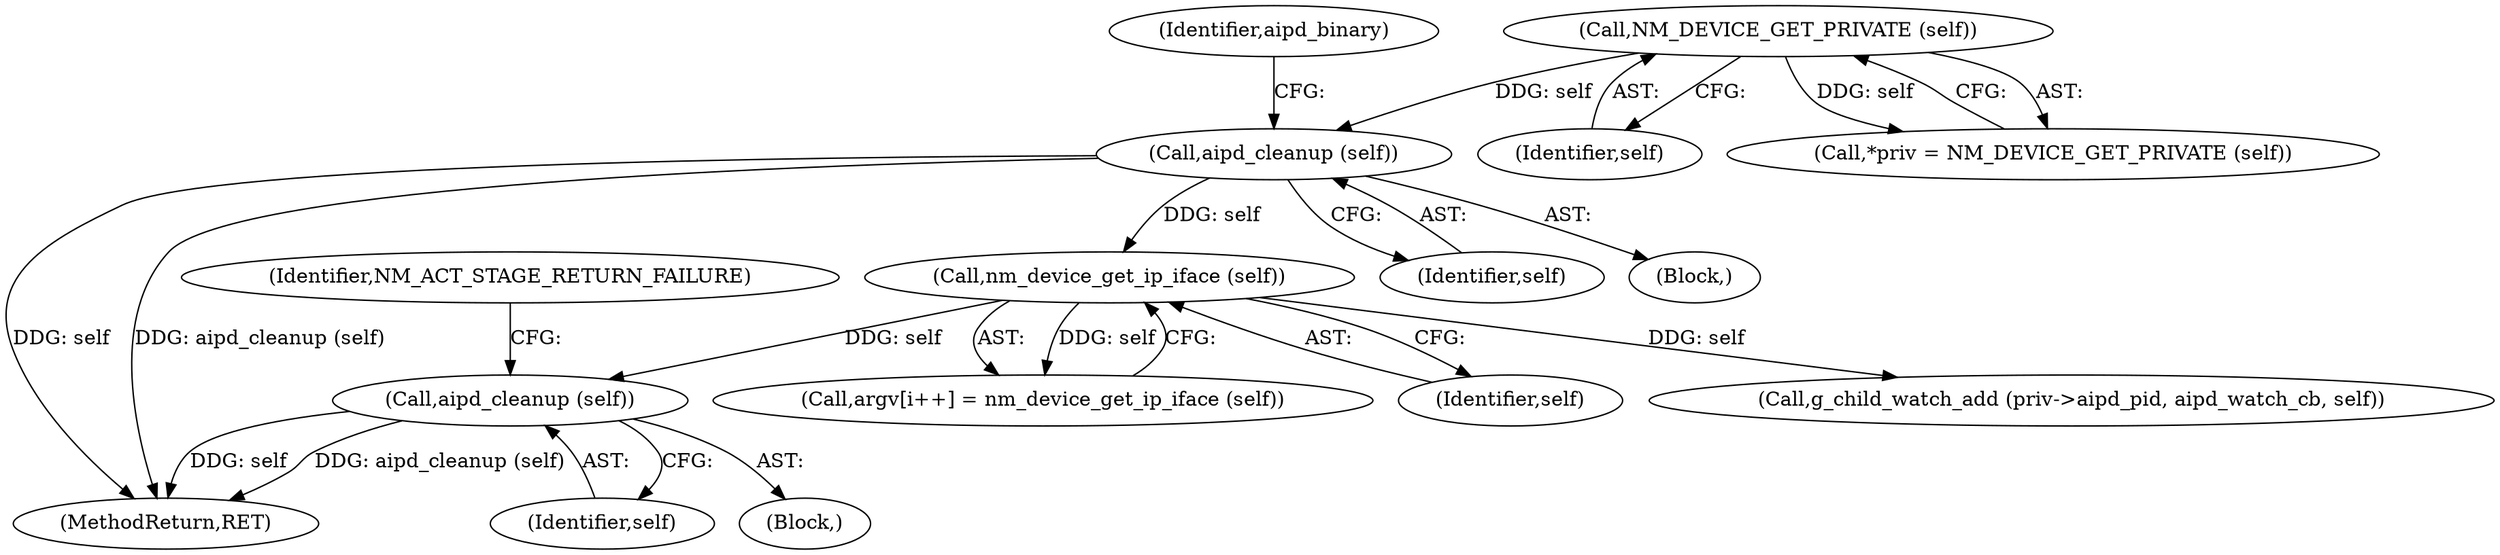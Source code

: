 digraph "0_NetworkManager_d5fc88e573fa58b93034b04d35a2454f5d28cad9@pointer" {
"1004437" [label="(Call,aipd_cleanup (self))"];
"1004380" [label="(Call,nm_device_get_ip_iface (self))"];
"1004324" [label="(Call,aipd_cleanup (self))"];
"1004311" [label="(Call,NM_DEVICE_GET_PRIVATE (self))"];
"1004438" [label="(Identifier,self)"];
"1004437" [label="(Call,aipd_cleanup (self))"];
"1004375" [label="(Call,argv[i++] = nm_device_get_ip_iface (self))"];
"1004450" [label="(Call,g_child_watch_add (priv->aipd_pid, aipd_watch_cb, self))"];
"1004325" [label="(Identifier,self)"];
"1004418" [label="(Block,)"];
"1004327" [label="(Identifier,aipd_binary)"];
"1004312" [label="(Identifier,self)"];
"1004380" [label="(Call,nm_device_get_ip_iface (self))"];
"1004307" [label="(Block,)"];
"1004309" [label="(Call,*priv = NM_DEVICE_GET_PRIVATE (self))"];
"1007368" [label="(MethodReturn,RET)"];
"1004381" [label="(Identifier,self)"];
"1004324" [label="(Call,aipd_cleanup (self))"];
"1004311" [label="(Call,NM_DEVICE_GET_PRIVATE (self))"];
"1004440" [label="(Identifier,NM_ACT_STAGE_RETURN_FAILURE)"];
"1004437" -> "1004418"  [label="AST: "];
"1004437" -> "1004438"  [label="CFG: "];
"1004438" -> "1004437"  [label="AST: "];
"1004440" -> "1004437"  [label="CFG: "];
"1004437" -> "1007368"  [label="DDG: self"];
"1004437" -> "1007368"  [label="DDG: aipd_cleanup (self)"];
"1004380" -> "1004437"  [label="DDG: self"];
"1004380" -> "1004375"  [label="AST: "];
"1004380" -> "1004381"  [label="CFG: "];
"1004381" -> "1004380"  [label="AST: "];
"1004375" -> "1004380"  [label="CFG: "];
"1004380" -> "1004375"  [label="DDG: self"];
"1004324" -> "1004380"  [label="DDG: self"];
"1004380" -> "1004450"  [label="DDG: self"];
"1004324" -> "1004307"  [label="AST: "];
"1004324" -> "1004325"  [label="CFG: "];
"1004325" -> "1004324"  [label="AST: "];
"1004327" -> "1004324"  [label="CFG: "];
"1004324" -> "1007368"  [label="DDG: self"];
"1004324" -> "1007368"  [label="DDG: aipd_cleanup (self)"];
"1004311" -> "1004324"  [label="DDG: self"];
"1004311" -> "1004309"  [label="AST: "];
"1004311" -> "1004312"  [label="CFG: "];
"1004312" -> "1004311"  [label="AST: "];
"1004309" -> "1004311"  [label="CFG: "];
"1004311" -> "1004309"  [label="DDG: self"];
}
